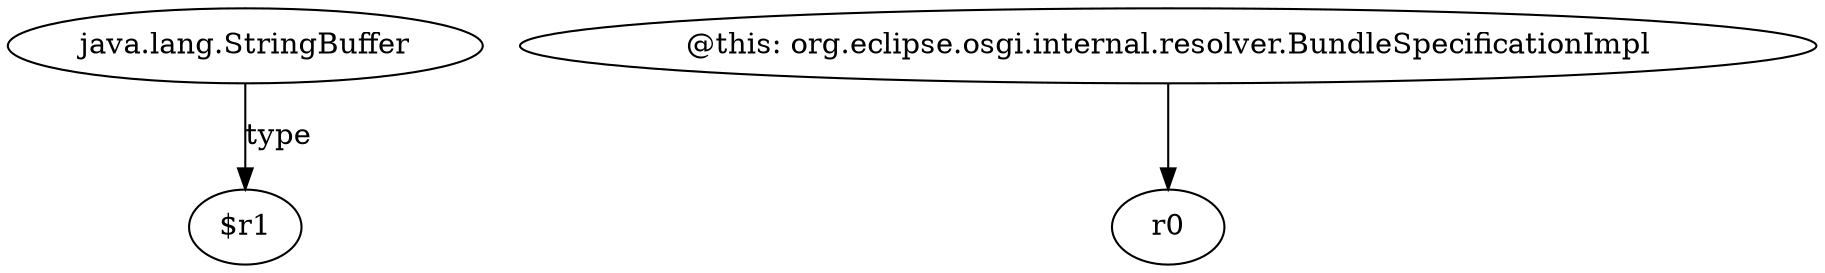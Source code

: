 digraph g {
0[label="java.lang.StringBuffer"]
1[label="$r1"]
0->1[label="type"]
2[label="@this: org.eclipse.osgi.internal.resolver.BundleSpecificationImpl"]
3[label="r0"]
2->3[label=""]
}